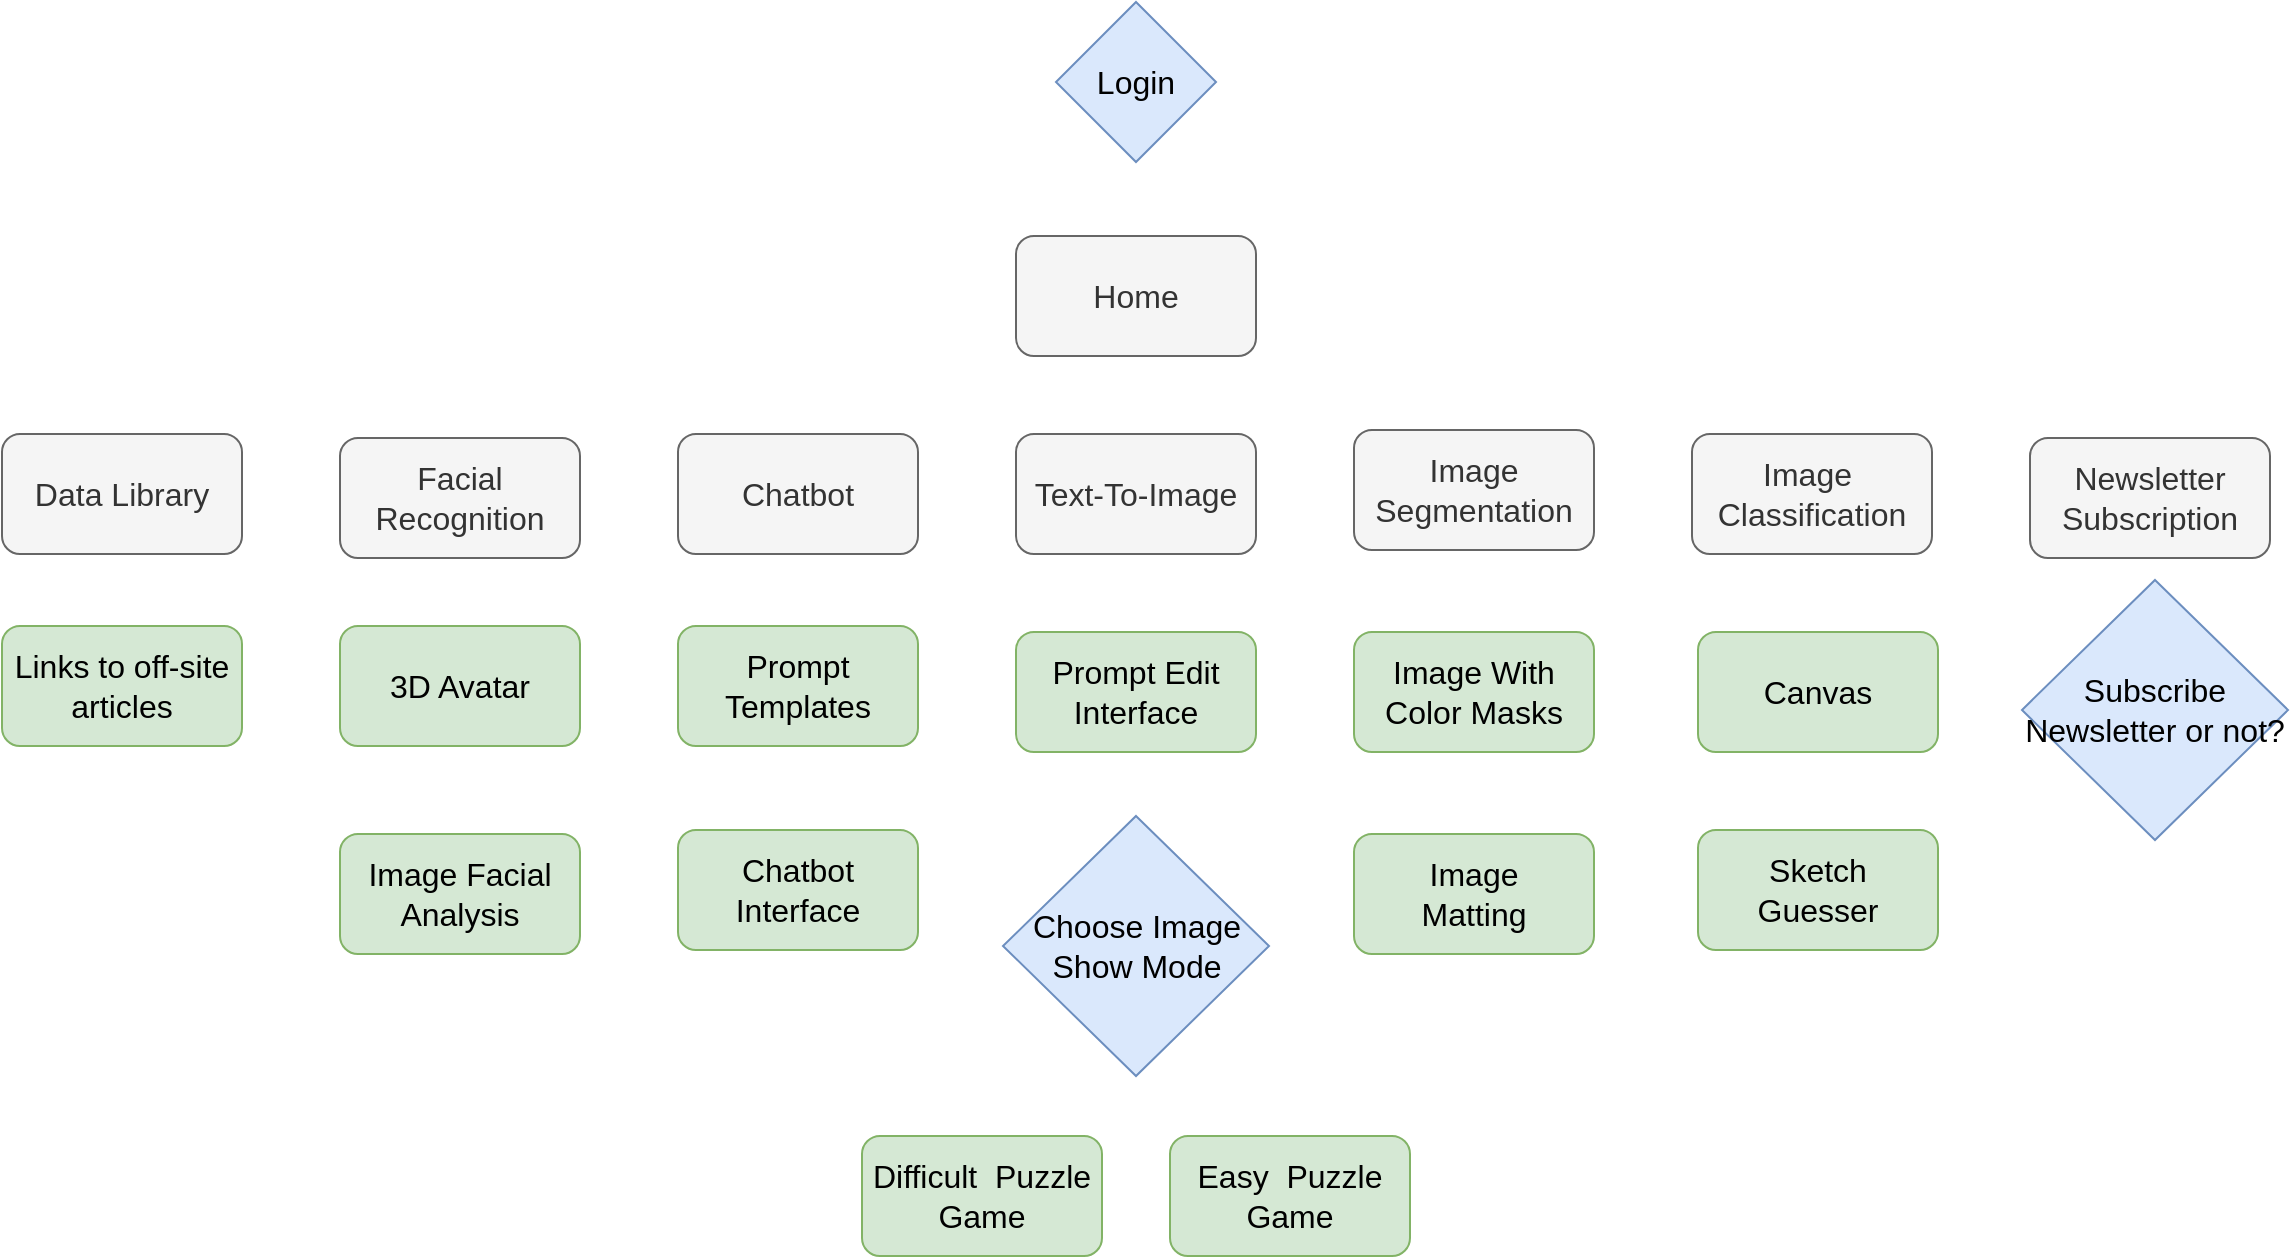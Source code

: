 <mxfile version="21.3.8" type="github">
  <diagram name="第 1 页" id="0QKz6morQthlcy29n8ck">
    <mxGraphModel dx="2314" dy="2407" grid="0" gridSize="10" guides="1" tooltips="1" connect="1" arrows="1" fold="1" page="0" pageScale="1" pageWidth="827" pageHeight="1169" math="0" shadow="0">
      <root>
        <mxCell id="0" />
        <mxCell id="1" parent="0" />
        <mxCell id="CRIWNW-dhjvSsFPERfvr-1" value="Login" style="rhombus;whiteSpace=wrap;html=1;fontSize=16;fillColor=#dae8fc;strokeColor=#6c8ebf;rounded=0;" vertex="1" parent="1">
          <mxGeometry x="241" y="-1006" width="80" height="80" as="geometry" />
        </mxCell>
        <mxCell id="CRIWNW-dhjvSsFPERfvr-2" value="Home" style="rounded=1;whiteSpace=wrap;html=1;fontSize=16;fillColor=#f5f5f5;fontColor=#333333;strokeColor=#666666;" vertex="1" parent="1">
          <mxGeometry x="221" y="-889" width="120" height="60" as="geometry" />
        </mxCell>
        <mxCell id="CRIWNW-dhjvSsFPERfvr-3" value="Facial Recognition" style="rounded=1;whiteSpace=wrap;html=1;fontSize=16;fillColor=#f5f5f5;fontColor=#333333;strokeColor=#666666;" vertex="1" parent="1">
          <mxGeometry x="-117" y="-788" width="120" height="60" as="geometry" />
        </mxCell>
        <mxCell id="CRIWNW-dhjvSsFPERfvr-4" value="Chatbot" style="rounded=1;whiteSpace=wrap;html=1;fontSize=16;fillColor=#f5f5f5;fontColor=#333333;strokeColor=#666666;" vertex="1" parent="1">
          <mxGeometry x="52" y="-790" width="120" height="60" as="geometry" />
        </mxCell>
        <mxCell id="CRIWNW-dhjvSsFPERfvr-5" value="Text-To-Image" style="rounded=1;whiteSpace=wrap;html=1;fontSize=16;fillColor=#f5f5f5;fontColor=#333333;strokeColor=#666666;" vertex="1" parent="1">
          <mxGeometry x="221" y="-790" width="120" height="60" as="geometry" />
        </mxCell>
        <mxCell id="CRIWNW-dhjvSsFPERfvr-6" value="Image Segmentation" style="rounded=1;whiteSpace=wrap;html=1;fontSize=16;fillColor=#f5f5f5;fontColor=#333333;strokeColor=#666666;" vertex="1" parent="1">
          <mxGeometry x="390" y="-792" width="120" height="60" as="geometry" />
        </mxCell>
        <mxCell id="CRIWNW-dhjvSsFPERfvr-7" value="Image&amp;nbsp;&lt;br&gt;Classification" style="rounded=1;whiteSpace=wrap;html=1;fontSize=16;fillColor=#f5f5f5;fontColor=#333333;strokeColor=#666666;" vertex="1" parent="1">
          <mxGeometry x="559" y="-790" width="120" height="60" as="geometry" />
        </mxCell>
        <mxCell id="CRIWNW-dhjvSsFPERfvr-9" value="3D Avatar" style="rounded=1;whiteSpace=wrap;html=1;fontSize=16;fillColor=#d5e8d4;strokeColor=#82b366;" vertex="1" parent="1">
          <mxGeometry x="-117" y="-694" width="120" height="60" as="geometry" />
        </mxCell>
        <mxCell id="CRIWNW-dhjvSsFPERfvr-10" value="Image Facial Analysis" style="rounded=1;whiteSpace=wrap;html=1;fontSize=16;fillColor=#d5e8d4;strokeColor=#82b366;" vertex="1" parent="1">
          <mxGeometry x="-117" y="-590" width="120" height="60" as="geometry" />
        </mxCell>
        <mxCell id="CRIWNW-dhjvSsFPERfvr-12" value="&lt;p style=&quot;line-height: 120%;&quot;&gt;&lt;font style=&quot;font-size: 16px;&quot;&gt;Prompt Templates&lt;/font&gt;&lt;br&gt;&lt;/p&gt;" style="rounded=1;whiteSpace=wrap;html=1;fontSize=16;fillColor=#d5e8d4;strokeColor=#82b366;" vertex="1" parent="1">
          <mxGeometry x="52" y="-694" width="120" height="60" as="geometry" />
        </mxCell>
        <mxCell id="CRIWNW-dhjvSsFPERfvr-16" value="Difficult&amp;nbsp; Puzzle Game" style="rounded=1;whiteSpace=wrap;html=1;fontSize=16;fillColor=#d5e8d4;strokeColor=#82b366;" vertex="1" parent="1">
          <mxGeometry x="144" y="-439" width="120" height="60" as="geometry" />
        </mxCell>
        <mxCell id="CRIWNW-dhjvSsFPERfvr-17" value="&lt;font style=&quot;font-size: 16px;&quot;&gt;Image With Color Masks&lt;/font&gt;" style="rounded=1;whiteSpace=wrap;html=1;fontSize=16;fillColor=#d5e8d4;strokeColor=#82b366;" vertex="1" parent="1">
          <mxGeometry x="390" y="-691" width="120" height="60" as="geometry" />
        </mxCell>
        <mxCell id="CRIWNW-dhjvSsFPERfvr-18" value="Image &lt;br&gt;Matting" style="rounded=1;whiteSpace=wrap;html=1;fontSize=16;fillColor=#d5e8d4;strokeColor=#82b366;" vertex="1" parent="1">
          <mxGeometry x="390" y="-590" width="120" height="60" as="geometry" />
        </mxCell>
        <mxCell id="CRIWNW-dhjvSsFPERfvr-19" value="&lt;p style=&quot;line-height: 120%;&quot;&gt;&lt;font style=&quot;font-size: 16px;&quot;&gt;Chatbot Interface&lt;/font&gt;&lt;br&gt;&lt;/p&gt;" style="rounded=1;whiteSpace=wrap;html=1;fontSize=16;fillColor=#d5e8d4;strokeColor=#82b366;" vertex="1" parent="1">
          <mxGeometry x="52" y="-592" width="120" height="60" as="geometry" />
        </mxCell>
        <mxCell id="CRIWNW-dhjvSsFPERfvr-20" value="Canvas" style="rounded=1;whiteSpace=wrap;html=1;fontSize=16;fillColor=#d5e8d4;strokeColor=#82b366;" vertex="1" parent="1">
          <mxGeometry x="562" y="-691" width="120" height="60" as="geometry" />
        </mxCell>
        <mxCell id="CRIWNW-dhjvSsFPERfvr-21" value="Newsletter Subscription" style="rounded=1;whiteSpace=wrap;html=1;fontSize=16;fillColor=#f5f5f5;fontColor=#333333;strokeColor=#666666;" vertex="1" parent="1">
          <mxGeometry x="728" y="-788" width="120" height="60" as="geometry" />
        </mxCell>
        <mxCell id="CRIWNW-dhjvSsFPERfvr-22" value="Sketch &lt;br&gt;Guesser" style="rounded=1;whiteSpace=wrap;html=1;fontSize=16;fillColor=#d5e8d4;strokeColor=#82b366;" vertex="1" parent="1">
          <mxGeometry x="562" y="-592" width="120" height="60" as="geometry" />
        </mxCell>
        <mxCell id="CRIWNW-dhjvSsFPERfvr-24" value="&lt;font style=&quot;font-size: 16px;&quot;&gt;Prompt Edit Interface&lt;/font&gt;" style="rounded=1;whiteSpace=wrap;html=1;fontSize=16;fillColor=#d5e8d4;strokeColor=#82b366;" vertex="1" parent="1">
          <mxGeometry x="221" y="-691" width="120" height="60" as="geometry" />
        </mxCell>
        <mxCell id="CRIWNW-dhjvSsFPERfvr-25" value="Choose Image Show Mode" style="rhombus;whiteSpace=wrap;html=1;fontSize=16;fillColor=#dae8fc;strokeColor=#6c8ebf;rounded=0;" vertex="1" parent="1">
          <mxGeometry x="214.5" y="-599" width="133" height="130" as="geometry" />
        </mxCell>
        <mxCell id="CRIWNW-dhjvSsFPERfvr-26" value="Easy&amp;nbsp; Puzzle Game" style="rounded=1;whiteSpace=wrap;html=1;fontSize=16;fillColor=#d5e8d4;strokeColor=#82b366;" vertex="1" parent="1">
          <mxGeometry x="298" y="-439" width="120" height="60" as="geometry" />
        </mxCell>
        <mxCell id="CRIWNW-dhjvSsFPERfvr-27" value="Data Library" style="rounded=1;whiteSpace=wrap;html=1;fontSize=16;fillColor=#f5f5f5;fontColor=#333333;strokeColor=#666666;" vertex="1" parent="1">
          <mxGeometry x="-286" y="-790" width="120" height="60" as="geometry" />
        </mxCell>
        <mxCell id="CRIWNW-dhjvSsFPERfvr-28" value="Links to off-site articles" style="rounded=1;whiteSpace=wrap;html=1;fontSize=16;fillColor=#d5e8d4;strokeColor=#82b366;" vertex="1" parent="1">
          <mxGeometry x="-286" y="-694" width="120" height="60" as="geometry" />
        </mxCell>
        <mxCell id="CRIWNW-dhjvSsFPERfvr-29" value="Subscribe Newsletter or not?" style="rhombus;whiteSpace=wrap;html=1;fontSize=16;fillColor=#dae8fc;strokeColor=#6c8ebf;rounded=0;" vertex="1" parent="1">
          <mxGeometry x="724" y="-717" width="133" height="130" as="geometry" />
        </mxCell>
      </root>
    </mxGraphModel>
  </diagram>
</mxfile>
